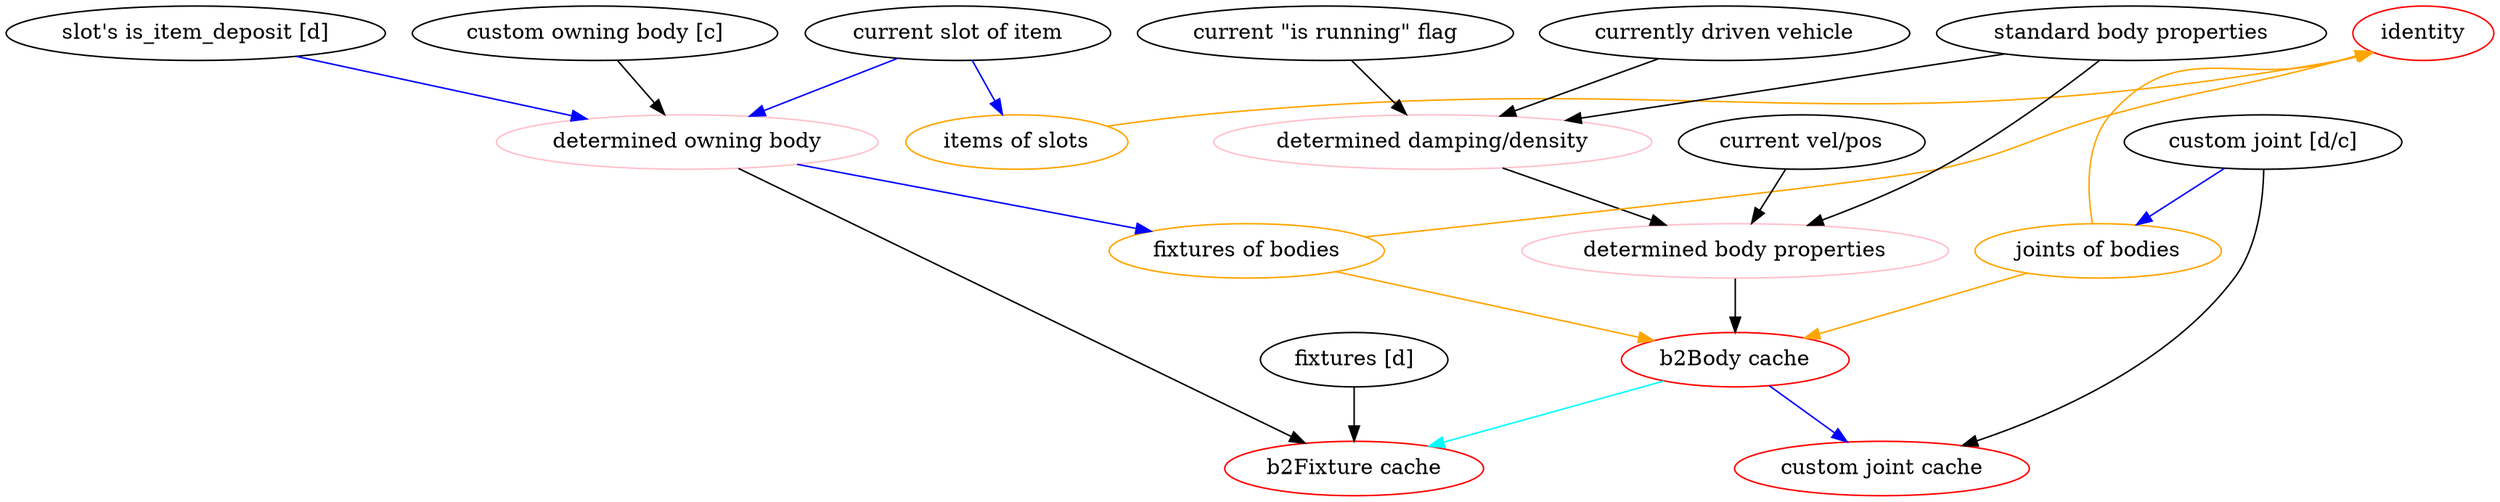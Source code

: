 digraph G {
	/*
		Legend:

		Black node: significant field(s)
		Red node: inferred cache
		Pink node: calculated information that is not stored

		Orange edge: necessary to know which caches are dependent on the pointed node
		Blue edge: state that may come from this entity and one or more of its parents 
		Cyan edge: state that may come from a single remote source
	*/
	
	"determined damping/density"[color="pink"]
	"determined owning body"[color="pink"]
	"determined body properties"[color="pink"]
	"b2Body cache"[color="red"]
	"b2Fixture cache"[color="red"]
	"custom joint cache"[color="red"]

	"joints of bodies"[color="orange"]
	"fixtures of bodies"[color="orange"]
	"items of slots"[color="orange"]

	"identity"[color=red]

	"slot's is_item_deposit [d]"->"determined owning body"[color=blue]
	"current slot of item"->"items of slots"[color=blue]
	"custom joint [d/c]"->"custom joint cache"
	"custom joint [d/c]"->"joints of bodies"[color=blue]
	"standard body properties"->"determined damping/density"
	"standard body properties"->"determined body properties"
	"current vel/pos"->"determined body properties"
	"determined body properties"->"b2Body cache"
	"currently driven vehicle"->"determined damping/density"
	"current \"is running\" flag"->"determined damping/density"
	"determined damping/density"->"determined body properties"
	"fixtures [d]"->"b2Fixture cache"
	"determined owning body"->"b2Fixture cache"
	"determined owning body"->"fixtures of bodies"[color=blue]
	"custom owning body [c]"->"determined owning body"
	"current slot of item"->"determined owning body"[color=blue]
	"b2Body cache"->"b2Fixture cache"[color=cyan]
	"b2Body cache"->"custom joint cache"[color=blue]

	"fixtures of bodies"->"b2Body cache"[color=orange]
	"joints of bodies"->"b2Body cache"[color=orange]

	"fixtures of bodies"->"identity"[constraint=false,color=orange]
	"joints of bodies"->"identity"[constraint=false,color=orange]
	"items of slots"->"identity"[constraint=false,color=orange]

	/*
		To be done only once we determine that we really want the physical joint connections for attachments.
		Probably will never happen.
	*/

	/*
		"determined attachment joint"[color="pink"]
		"attachment joint cache"[color="red"]

		"slot's method of phys. connection [d]"->"determined attachment joint"[color=blue]

		"current slot of item"->"determined attachment joint"[color=blue]
		"determined attachment joint"->"attachment joint cache"
		"determined attachment joint"->"joints of bodies"[color=blue]
		"b2Body cache"->"attachment joint cache"[color=blue]
	*/
}

